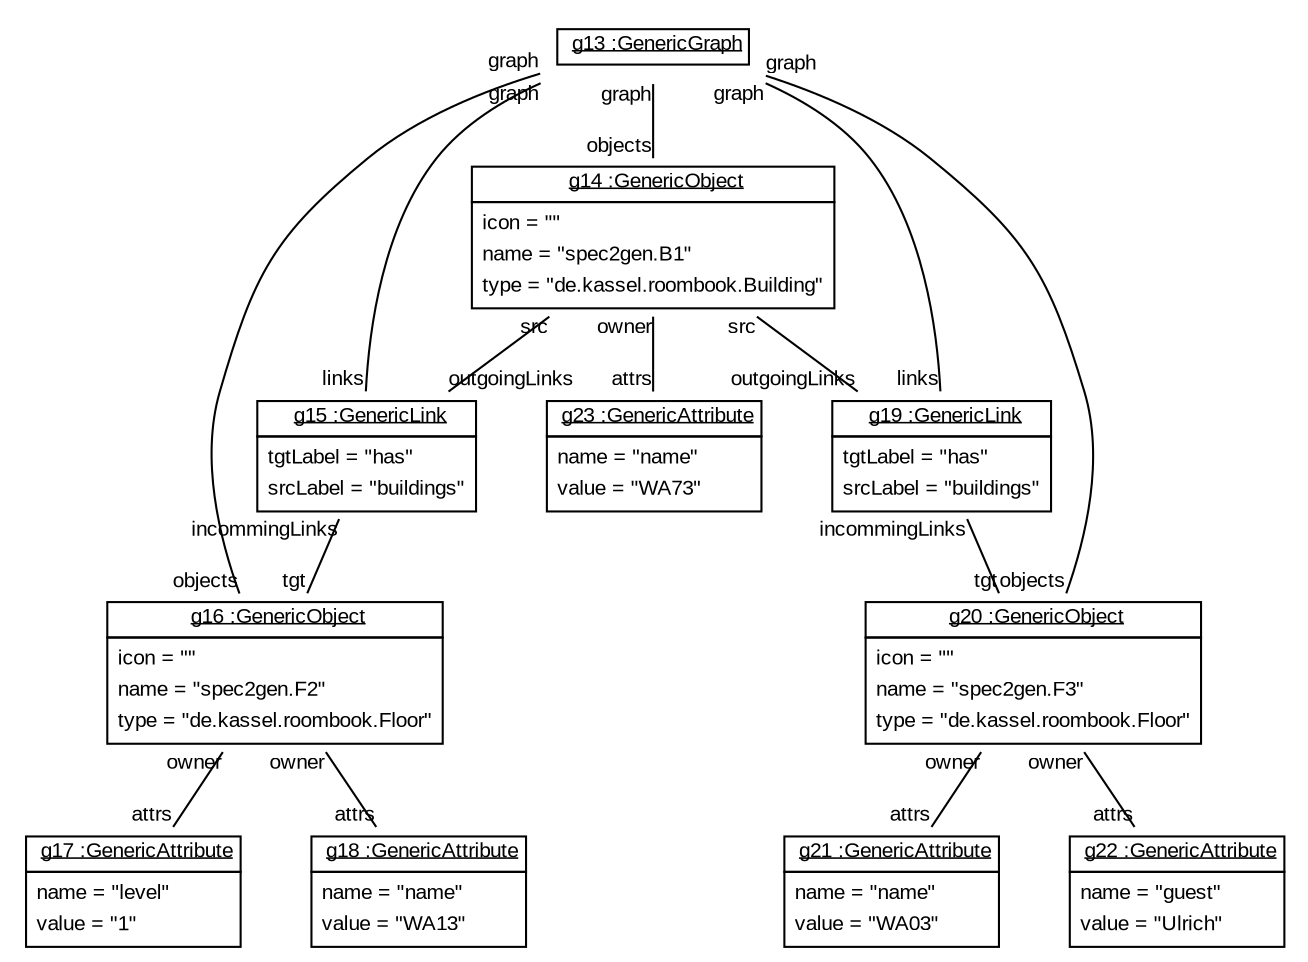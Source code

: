 graph ObjectDiagram {
   node [shape = none, fontsize = 10, fontname = "Arial"];
   edge [fontsize = 10, fontname = "Arial"];
   compound=true;

g13 [label=<<table border='0' cellborder='1' cellspacing='0'> <tr> <td href="../../SDMLib/src/org/sdmlib/models/objects/GenericGraph.java"> <u>g13 :GenericGraph</u></td></tr></table>>];
g14 [label=<<table border='0' cellborder='1' cellspacing='0'> <tr> <td href="../../SDMLib/src/org/sdmlib/models/objects/GenericObject.java"> <u>g14 :GenericObject</u></td></tr><tr><td><table border='0' cellborder='0' cellspacing='0'><tr><td align='left'>icon = ""</td></tr><tr><td align='left'>name = "spec2gen.B1"</td></tr><tr><td align='left'>type = "de.kassel.roombook.Building"</td></tr></table></td></tr></table>>];
g15 [label=<<table border='0' cellborder='1' cellspacing='0'> <tr> <td href="../../SDMLib/src/org/sdmlib/models/objects/GenericLink.java"> <u>g15 :GenericLink</u></td></tr><tr><td><table border='0' cellborder='0' cellspacing='0'><tr><td align='left'>tgtLabel = "has"</td></tr><tr><td align='left'>srcLabel = "buildings"</td></tr></table></td></tr></table>>];
g16 [label=<<table border='0' cellborder='1' cellspacing='0'> <tr> <td href="../../SDMLib/src/org/sdmlib/models/objects/GenericObject.java"> <u>g16 :GenericObject</u></td></tr><tr><td><table border='0' cellborder='0' cellspacing='0'><tr><td align='left'>icon = ""</td></tr><tr><td align='left'>name = "spec2gen.F2"</td></tr><tr><td align='left'>type = "de.kassel.roombook.Floor"</td></tr></table></td></tr></table>>];
g17 [label=<<table border='0' cellborder='1' cellspacing='0'> <tr> <td href="../../SDMLib/src/org/sdmlib/models/objects/GenericAttribute.java"> <u>g17 :GenericAttribute</u></td></tr><tr><td><table border='0' cellborder='0' cellspacing='0'><tr><td align='left'>name = "level"</td></tr><tr><td align='left'>value = "1"</td></tr></table></td></tr></table>>];
g18 [label=<<table border='0' cellborder='1' cellspacing='0'> <tr> <td href="../../SDMLib/src/org/sdmlib/models/objects/GenericAttribute.java"> <u>g18 :GenericAttribute</u></td></tr><tr><td><table border='0' cellborder='0' cellspacing='0'><tr><td align='left'>name = "name"</td></tr><tr><td align='left'>value = "WA13"</td></tr></table></td></tr></table>>];
g19 [label=<<table border='0' cellborder='1' cellspacing='0'> <tr> <td href="../../SDMLib/src/org/sdmlib/models/objects/GenericLink.java"> <u>g19 :GenericLink</u></td></tr><tr><td><table border='0' cellborder='0' cellspacing='0'><tr><td align='left'>tgtLabel = "has"</td></tr><tr><td align='left'>srcLabel = "buildings"</td></tr></table></td></tr></table>>];
g20 [label=<<table border='0' cellborder='1' cellspacing='0'> <tr> <td href="../../SDMLib/src/org/sdmlib/models/objects/GenericObject.java"> <u>g20 :GenericObject</u></td></tr><tr><td><table border='0' cellborder='0' cellspacing='0'><tr><td align='left'>icon = ""</td></tr><tr><td align='left'>name = "spec2gen.F3"</td></tr><tr><td align='left'>type = "de.kassel.roombook.Floor"</td></tr></table></td></tr></table>>];
g21 [label=<<table border='0' cellborder='1' cellspacing='0'> <tr> <td href="../../SDMLib/src/org/sdmlib/models/objects/GenericAttribute.java"> <u>g21 :GenericAttribute</u></td></tr><tr><td><table border='0' cellborder='0' cellspacing='0'><tr><td align='left'>name = "name"</td></tr><tr><td align='left'>value = "WA03"</td></tr></table></td></tr></table>>];
g22 [label=<<table border='0' cellborder='1' cellspacing='0'> <tr> <td href="../../SDMLib/src/org/sdmlib/models/objects/GenericAttribute.java"> <u>g22 :GenericAttribute</u></td></tr><tr><td><table border='0' cellborder='0' cellspacing='0'><tr><td align='left'>name = "guest"</td></tr><tr><td align='left'>value = "Ulrich"</td></tr></table></td></tr></table>>];
g23 [label=<<table border='0' cellborder='1' cellspacing='0'> <tr> <td href="../../SDMLib/src/org/sdmlib/models/objects/GenericAttribute.java"> <u>g23 :GenericAttribute</u></td></tr><tr><td><table border='0' cellborder='0' cellspacing='0'><tr><td align='left'>name = "name"</td></tr><tr><td align='left'>value = "WA73"</td></tr></table></td></tr></table>>];

g13 -- g15 [headlabel = "links" taillabel = "graph"];
g13 -- g19 [headlabel = "links" taillabel = "graph"];
g13 -- g14 [headlabel = "objects" taillabel = "graph"];
g13 -- g16 [headlabel = "objects" taillabel = "graph"];
g13 -- g20 [headlabel = "objects" taillabel = "graph"];
g14 -- g15 [headlabel = "outgoingLinks" taillabel = "src"];
g14 -- g19 [headlabel = "outgoingLinks" taillabel = "src"];
g14 -- g23 [headlabel = "attrs" taillabel = "owner"];
g15 -- g16 [headlabel = "tgt" taillabel = "incommingLinks"];
g16 -- g17 [headlabel = "attrs" taillabel = "owner"];
g16 -- g18 [headlabel = "attrs" taillabel = "owner"];
g19 -- g20 [headlabel = "tgt" taillabel = "incommingLinks"];
g20 -- g21 [headlabel = "attrs" taillabel = "owner"];
g20 -- g22 [headlabel = "attrs" taillabel = "owner"];
}

